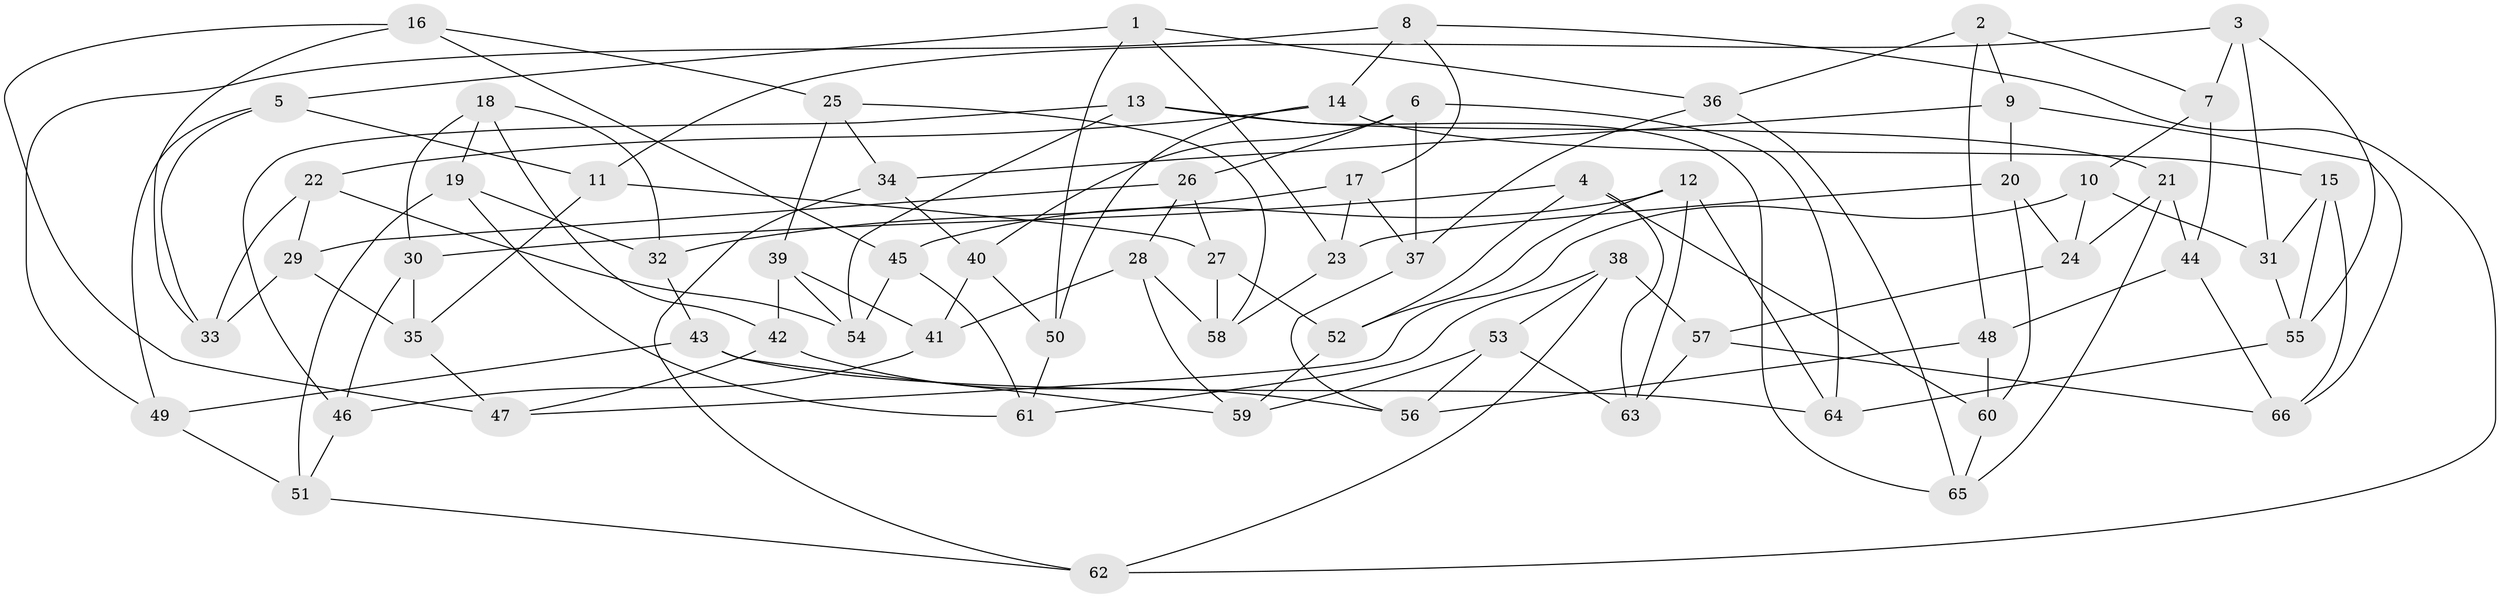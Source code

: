 // coarse degree distribution, {6: 0.46153846153846156, 5: 0.1794871794871795, 4: 0.3333333333333333, 3: 0.02564102564102564}
// Generated by graph-tools (version 1.1) at 2025/24/03/03/25 07:24:30]
// undirected, 66 vertices, 132 edges
graph export_dot {
graph [start="1"]
  node [color=gray90,style=filled];
  1;
  2;
  3;
  4;
  5;
  6;
  7;
  8;
  9;
  10;
  11;
  12;
  13;
  14;
  15;
  16;
  17;
  18;
  19;
  20;
  21;
  22;
  23;
  24;
  25;
  26;
  27;
  28;
  29;
  30;
  31;
  32;
  33;
  34;
  35;
  36;
  37;
  38;
  39;
  40;
  41;
  42;
  43;
  44;
  45;
  46;
  47;
  48;
  49;
  50;
  51;
  52;
  53;
  54;
  55;
  56;
  57;
  58;
  59;
  60;
  61;
  62;
  63;
  64;
  65;
  66;
  1 -- 50;
  1 -- 23;
  1 -- 5;
  1 -- 36;
  2 -- 36;
  2 -- 48;
  2 -- 9;
  2 -- 7;
  3 -- 55;
  3 -- 31;
  3 -- 7;
  3 -- 11;
  4 -- 30;
  4 -- 63;
  4 -- 60;
  4 -- 52;
  5 -- 33;
  5 -- 11;
  5 -- 49;
  6 -- 26;
  6 -- 40;
  6 -- 37;
  6 -- 64;
  7 -- 10;
  7 -- 44;
  8 -- 14;
  8 -- 17;
  8 -- 62;
  8 -- 49;
  9 -- 66;
  9 -- 20;
  9 -- 34;
  10 -- 24;
  10 -- 31;
  10 -- 47;
  11 -- 27;
  11 -- 35;
  12 -- 45;
  12 -- 63;
  12 -- 64;
  12 -- 52;
  13 -- 21;
  13 -- 46;
  13 -- 54;
  13 -- 65;
  14 -- 50;
  14 -- 15;
  14 -- 22;
  15 -- 55;
  15 -- 66;
  15 -- 31;
  16 -- 25;
  16 -- 47;
  16 -- 33;
  16 -- 45;
  17 -- 32;
  17 -- 37;
  17 -- 23;
  18 -- 19;
  18 -- 42;
  18 -- 30;
  18 -- 32;
  19 -- 32;
  19 -- 61;
  19 -- 51;
  20 -- 60;
  20 -- 24;
  20 -- 23;
  21 -- 65;
  21 -- 44;
  21 -- 24;
  22 -- 33;
  22 -- 29;
  22 -- 54;
  23 -- 58;
  24 -- 57;
  25 -- 39;
  25 -- 58;
  25 -- 34;
  26 -- 29;
  26 -- 27;
  26 -- 28;
  27 -- 52;
  27 -- 58;
  28 -- 41;
  28 -- 58;
  28 -- 59;
  29 -- 33;
  29 -- 35;
  30 -- 35;
  30 -- 46;
  31 -- 55;
  32 -- 43;
  34 -- 40;
  34 -- 62;
  35 -- 47;
  36 -- 37;
  36 -- 65;
  37 -- 56;
  38 -- 57;
  38 -- 61;
  38 -- 53;
  38 -- 62;
  39 -- 41;
  39 -- 42;
  39 -- 54;
  40 -- 50;
  40 -- 41;
  41 -- 46;
  42 -- 47;
  42 -- 56;
  43 -- 64;
  43 -- 49;
  43 -- 59;
  44 -- 66;
  44 -- 48;
  45 -- 61;
  45 -- 54;
  46 -- 51;
  48 -- 56;
  48 -- 60;
  49 -- 51;
  50 -- 61;
  51 -- 62;
  52 -- 59;
  53 -- 59;
  53 -- 56;
  53 -- 63;
  55 -- 64;
  57 -- 63;
  57 -- 66;
  60 -- 65;
}
